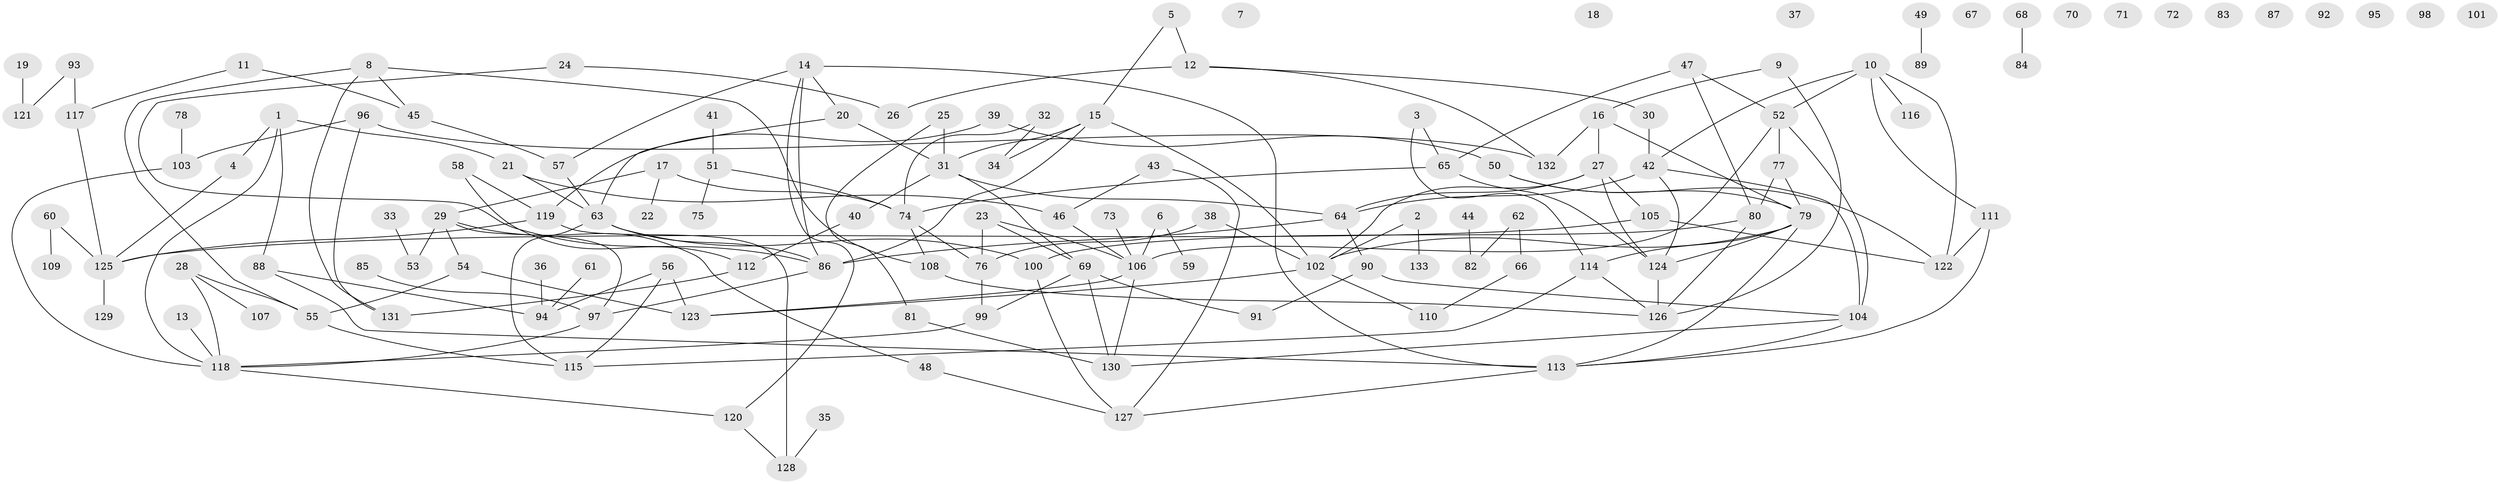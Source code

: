 // coarse degree distribution, {2: 0.19230769230769232, 5: 0.057692307692307696, 3: 0.17307692307692307, 1: 0.21153846153846154, 6: 0.09615384615384616, 8: 0.09615384615384616, 7: 0.057692307692307696, 4: 0.057692307692307696, 10: 0.019230769230769232, 9: 0.038461538461538464}
// Generated by graph-tools (version 1.1) at 2025/35/03/04/25 23:35:58]
// undirected, 133 vertices, 180 edges
graph export_dot {
  node [color=gray90,style=filled];
  1;
  2;
  3;
  4;
  5;
  6;
  7;
  8;
  9;
  10;
  11;
  12;
  13;
  14;
  15;
  16;
  17;
  18;
  19;
  20;
  21;
  22;
  23;
  24;
  25;
  26;
  27;
  28;
  29;
  30;
  31;
  32;
  33;
  34;
  35;
  36;
  37;
  38;
  39;
  40;
  41;
  42;
  43;
  44;
  45;
  46;
  47;
  48;
  49;
  50;
  51;
  52;
  53;
  54;
  55;
  56;
  57;
  58;
  59;
  60;
  61;
  62;
  63;
  64;
  65;
  66;
  67;
  68;
  69;
  70;
  71;
  72;
  73;
  74;
  75;
  76;
  77;
  78;
  79;
  80;
  81;
  82;
  83;
  84;
  85;
  86;
  87;
  88;
  89;
  90;
  91;
  92;
  93;
  94;
  95;
  96;
  97;
  98;
  99;
  100;
  101;
  102;
  103;
  104;
  105;
  106;
  107;
  108;
  109;
  110;
  111;
  112;
  113;
  114;
  115;
  116;
  117;
  118;
  119;
  120;
  121;
  122;
  123;
  124;
  125;
  126;
  127;
  128;
  129;
  130;
  131;
  132;
  133;
  1 -- 4;
  1 -- 21;
  1 -- 88;
  1 -- 118;
  2 -- 102;
  2 -- 133;
  3 -- 65;
  3 -- 114;
  4 -- 125;
  5 -- 12;
  5 -- 15;
  6 -- 59;
  6 -- 106;
  8 -- 45;
  8 -- 55;
  8 -- 108;
  8 -- 131;
  9 -- 16;
  9 -- 126;
  10 -- 42;
  10 -- 52;
  10 -- 111;
  10 -- 116;
  10 -- 122;
  11 -- 45;
  11 -- 117;
  12 -- 26;
  12 -- 30;
  12 -- 132;
  13 -- 118;
  14 -- 20;
  14 -- 57;
  14 -- 86;
  14 -- 113;
  14 -- 120;
  15 -- 31;
  15 -- 34;
  15 -- 86;
  15 -- 102;
  16 -- 27;
  16 -- 79;
  16 -- 132;
  17 -- 22;
  17 -- 29;
  17 -- 74;
  19 -- 121;
  20 -- 31;
  20 -- 63;
  21 -- 46;
  21 -- 63;
  23 -- 69;
  23 -- 76;
  23 -- 106;
  24 -- 26;
  24 -- 86;
  25 -- 31;
  25 -- 81;
  27 -- 64;
  27 -- 102;
  27 -- 105;
  27 -- 124;
  28 -- 55;
  28 -- 107;
  28 -- 118;
  29 -- 48;
  29 -- 53;
  29 -- 54;
  29 -- 97;
  30 -- 42;
  31 -- 40;
  31 -- 64;
  31 -- 69;
  32 -- 34;
  32 -- 74;
  33 -- 53;
  35 -- 128;
  36 -- 94;
  38 -- 76;
  38 -- 102;
  39 -- 50;
  39 -- 119;
  40 -- 112;
  41 -- 51;
  42 -- 64;
  42 -- 104;
  42 -- 124;
  43 -- 46;
  43 -- 127;
  44 -- 82;
  45 -- 57;
  46 -- 106;
  47 -- 52;
  47 -- 65;
  47 -- 80;
  48 -- 127;
  49 -- 89;
  50 -- 79;
  50 -- 122;
  51 -- 74;
  51 -- 75;
  52 -- 77;
  52 -- 104;
  52 -- 106;
  54 -- 55;
  54 -- 123;
  55 -- 115;
  56 -- 94;
  56 -- 115;
  56 -- 123;
  57 -- 63;
  58 -- 112;
  58 -- 119;
  60 -- 109;
  60 -- 125;
  61 -- 94;
  62 -- 66;
  62 -- 82;
  63 -- 86;
  63 -- 100;
  63 -- 115;
  64 -- 86;
  64 -- 90;
  65 -- 74;
  65 -- 124;
  66 -- 110;
  68 -- 84;
  69 -- 91;
  69 -- 99;
  69 -- 130;
  73 -- 106;
  74 -- 76;
  74 -- 108;
  76 -- 99;
  77 -- 79;
  77 -- 80;
  78 -- 103;
  79 -- 102;
  79 -- 113;
  79 -- 114;
  79 -- 124;
  80 -- 100;
  80 -- 126;
  81 -- 130;
  85 -- 97;
  86 -- 97;
  88 -- 94;
  88 -- 113;
  90 -- 91;
  90 -- 104;
  93 -- 117;
  93 -- 121;
  96 -- 103;
  96 -- 131;
  96 -- 132;
  97 -- 118;
  99 -- 118;
  100 -- 127;
  102 -- 110;
  102 -- 123;
  103 -- 118;
  104 -- 113;
  104 -- 130;
  105 -- 122;
  105 -- 125;
  106 -- 123;
  106 -- 130;
  108 -- 126;
  111 -- 113;
  111 -- 122;
  112 -- 131;
  113 -- 127;
  114 -- 115;
  114 -- 126;
  117 -- 125;
  118 -- 120;
  119 -- 125;
  119 -- 128;
  120 -- 128;
  124 -- 126;
  125 -- 129;
}
